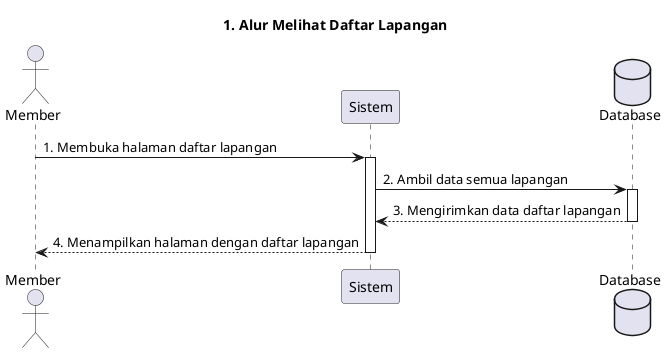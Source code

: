 @startuml
actor Member
participant "Sistem" as System
database "Database" as DB

title 1. Alur Melihat Daftar Lapangan

Member -> System : 1. Membuka halaman daftar lapangan
activate System
System -> DB : 2. Ambil data semua lapangan
activate DB
DB --> System : 3. Mengirimkan data daftar lapangan
deactivate DB
System --> Member : 4. Menampilkan halaman dengan daftar lapangan
deactivate System
@enduml